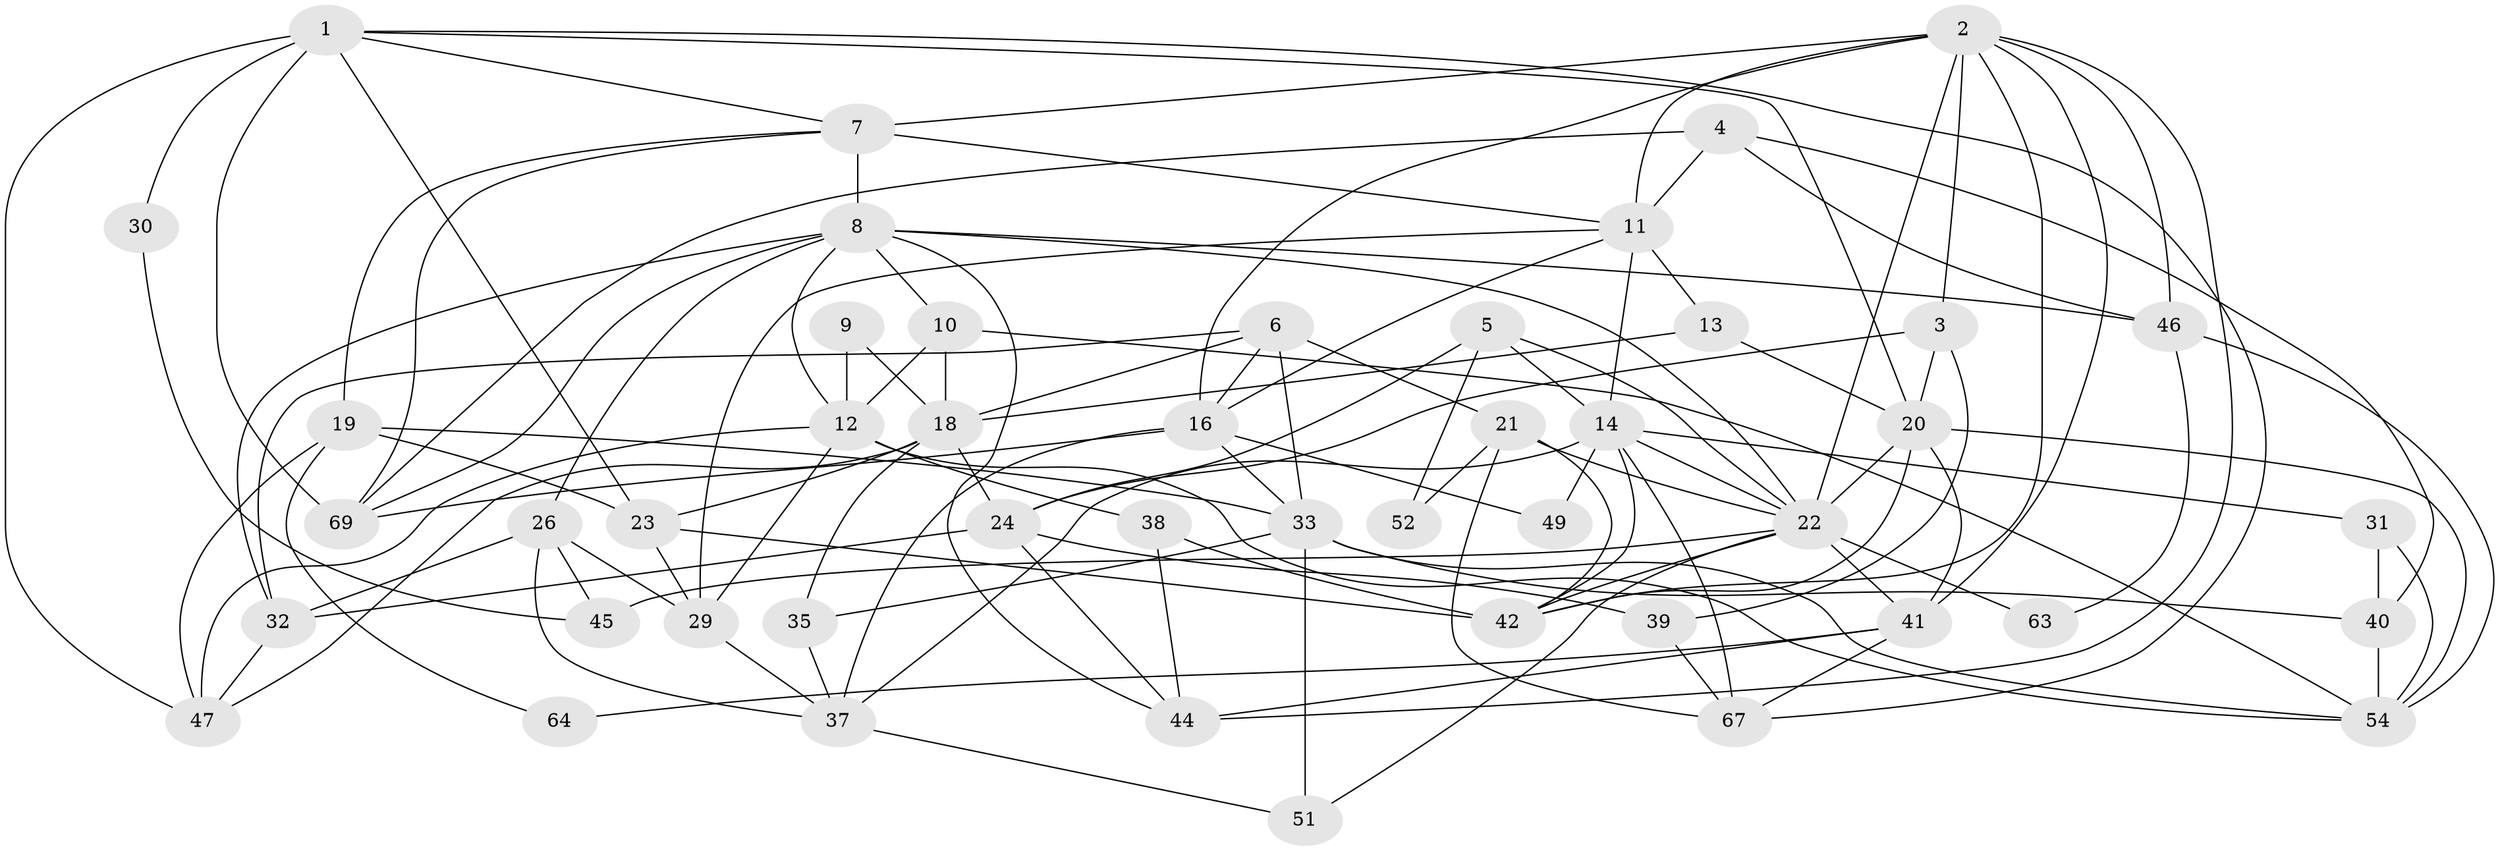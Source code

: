 // Generated by graph-tools (version 1.1) at 2025/52/02/27/25 19:52:06]
// undirected, 47 vertices, 119 edges
graph export_dot {
graph [start="1"]
  node [color=gray90,style=filled];
  1 [super="+58"];
  2 [super="+70"];
  3 [super="+15"];
  4 [super="+53"];
  5;
  6 [super="+17"];
  7 [super="+25"];
  8 [super="+28"];
  9;
  10 [super="+55"];
  11 [super="+66"];
  12 [super="+74"];
  13 [super="+27"];
  14 [super="+36"];
  16 [super="+48"];
  18 [super="+75"];
  19 [super="+76"];
  20;
  21 [super="+59"];
  22 [super="+57"];
  23 [super="+56"];
  24 [super="+34"];
  26 [super="+43"];
  29 [super="+62"];
  30;
  31;
  32;
  33 [super="+68"];
  35;
  37 [super="+71"];
  38;
  39 [super="+73"];
  40;
  41 [super="+60"];
  42 [super="+65"];
  44;
  45;
  46 [super="+50"];
  47 [super="+72"];
  49;
  51;
  52;
  54 [super="+61"];
  63;
  64;
  67;
  69;
  1 -- 20;
  1 -- 69;
  1 -- 30;
  1 -- 67;
  1 -- 47;
  1 -- 23;
  1 -- 7;
  2 -- 42;
  2 -- 46;
  2 -- 16;
  2 -- 22;
  2 -- 44;
  2 -- 41;
  2 -- 7 [weight=2];
  2 -- 11;
  2 -- 3;
  3 -- 20;
  3 -- 39;
  3 -- 24;
  4 -- 46;
  4 -- 40;
  4 -- 11;
  4 -- 69;
  5 -- 22;
  5 -- 52;
  5 -- 24;
  5 -- 14;
  6 -- 18;
  6 -- 32;
  6 -- 21;
  6 -- 16;
  6 -- 33;
  7 -- 69;
  7 -- 8;
  7 -- 19;
  7 -- 11;
  8 -- 44;
  8 -- 12;
  8 -- 22;
  8 -- 32;
  8 -- 10;
  8 -- 69;
  8 -- 26;
  8 -- 46;
  9 -- 18;
  9 -- 12;
  10 -- 18;
  10 -- 12;
  10 -- 54;
  11 -- 16;
  11 -- 29;
  11 -- 14;
  11 -- 13;
  12 -- 47;
  12 -- 38;
  12 -- 54;
  12 -- 29;
  13 -- 18;
  13 -- 20;
  14 -- 49;
  14 -- 22;
  14 -- 67;
  14 -- 37;
  14 -- 42;
  14 -- 31;
  16 -- 33;
  16 -- 37;
  16 -- 49;
  16 -- 69;
  18 -- 35;
  18 -- 47;
  18 -- 23;
  18 -- 24;
  19 -- 64;
  19 -- 23;
  19 -- 47;
  19 -- 33;
  20 -- 42;
  20 -- 54;
  20 -- 41;
  20 -- 22;
  21 -- 22;
  21 -- 52;
  21 -- 42;
  21 -- 67;
  22 -- 41;
  22 -- 45;
  22 -- 63;
  22 -- 51;
  22 -- 42;
  23 -- 29;
  23 -- 42 [weight=2];
  24 -- 39;
  24 -- 32;
  24 -- 44;
  26 -- 32;
  26 -- 45;
  26 -- 29;
  26 -- 37;
  29 -- 37;
  30 -- 45;
  31 -- 40;
  31 -- 54;
  32 -- 47;
  33 -- 54;
  33 -- 35;
  33 -- 51;
  33 -- 40;
  35 -- 37;
  37 -- 51;
  38 -- 44;
  38 -- 42;
  39 -- 67;
  40 -- 54;
  41 -- 64;
  41 -- 67;
  41 -- 44;
  46 -- 63;
  46 -- 54;
}
